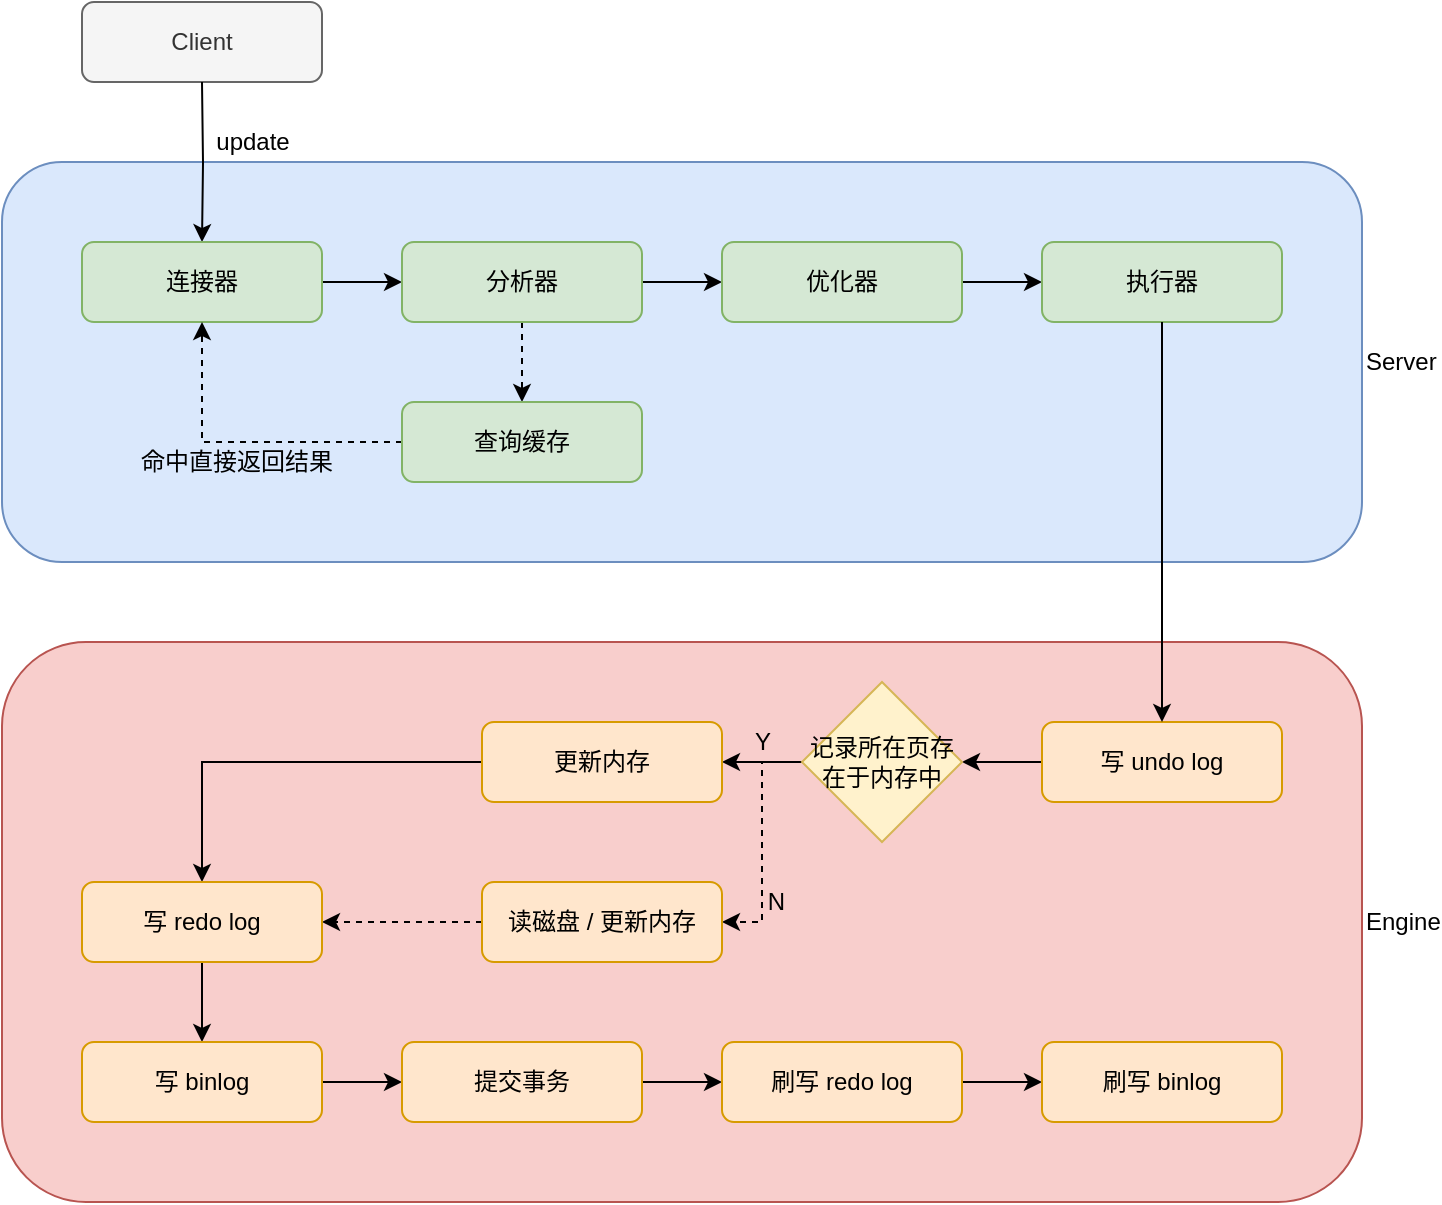 <mxfile version="12.4.2" type="device" pages="1"><diagram id="Cn5OStMrkCAOweUIpFYz" name="第 1 页"><mxGraphModel dx="1106" dy="822" grid="1" gridSize="10" guides="1" tooltips="1" connect="1" arrows="1" fold="1" page="1" pageScale="1" pageWidth="827" pageHeight="1169" math="0" shadow="0"><root><mxCell id="0"/><mxCell id="1" parent="0"/><mxCell id="39hgLxMKJOThyxi6uKop-1" value="Client" style="rounded=1;whiteSpace=wrap;html=1;labelPosition=center;verticalLabelPosition=middle;align=center;verticalAlign=middle;fillColor=#f5f5f5;strokeColor=#666666;fontColor=#333333;" vertex="1" parent="1"><mxGeometry x="80" y="40" width="120" height="40" as="geometry"/></mxCell><mxCell id="39hgLxMKJOThyxi6uKop-2" value="Server" style="rounded=1;whiteSpace=wrap;html=1;labelPosition=right;verticalLabelPosition=middle;align=left;verticalAlign=middle;fillColor=#dae8fc;strokeColor=#6c8ebf;" vertex="1" parent="1"><mxGeometry x="40" y="120" width="680" height="200" as="geometry"/></mxCell><mxCell id="39hgLxMKJOThyxi6uKop-6" style="edgeStyle=orthogonalEdgeStyle;rounded=0;orthogonalLoop=1;jettySize=auto;html=1;" edge="1" parent="1" target="39hgLxMKJOThyxi6uKop-5"><mxGeometry relative="1" as="geometry"><mxPoint x="140" y="80" as="sourcePoint"/></mxGeometry></mxCell><mxCell id="39hgLxMKJOThyxi6uKop-8" style="edgeStyle=orthogonalEdgeStyle;rounded=0;orthogonalLoop=1;jettySize=auto;html=1;entryX=0;entryY=0.5;entryDx=0;entryDy=0;" edge="1" parent="1" source="39hgLxMKJOThyxi6uKop-5" target="39hgLxMKJOThyxi6uKop-7"><mxGeometry relative="1" as="geometry"/></mxCell><mxCell id="39hgLxMKJOThyxi6uKop-5" value="连接器" style="rounded=1;whiteSpace=wrap;html=1;fillColor=#d5e8d4;strokeColor=#82b366;" vertex="1" parent="1"><mxGeometry x="80" y="160" width="120" height="40" as="geometry"/></mxCell><mxCell id="39hgLxMKJOThyxi6uKop-10" style="edgeStyle=orthogonalEdgeStyle;rounded=0;orthogonalLoop=1;jettySize=auto;html=1;entryX=0;entryY=0.5;entryDx=0;entryDy=0;" edge="1" parent="1" source="39hgLxMKJOThyxi6uKop-7" target="39hgLxMKJOThyxi6uKop-9"><mxGeometry relative="1" as="geometry"/></mxCell><mxCell id="39hgLxMKJOThyxi6uKop-14" style="edgeStyle=orthogonalEdgeStyle;rounded=0;orthogonalLoop=1;jettySize=auto;html=1;dashed=1;" edge="1" parent="1" source="39hgLxMKJOThyxi6uKop-7" target="39hgLxMKJOThyxi6uKop-13"><mxGeometry relative="1" as="geometry"/></mxCell><mxCell id="39hgLxMKJOThyxi6uKop-7" value="分析器" style="rounded=1;whiteSpace=wrap;html=1;fillColor=#d5e8d4;strokeColor=#82b366;" vertex="1" parent="1"><mxGeometry x="240" y="160" width="120" height="40" as="geometry"/></mxCell><mxCell id="39hgLxMKJOThyxi6uKop-12" style="edgeStyle=orthogonalEdgeStyle;rounded=0;orthogonalLoop=1;jettySize=auto;html=1;" edge="1" parent="1" source="39hgLxMKJOThyxi6uKop-9" target="39hgLxMKJOThyxi6uKop-11"><mxGeometry relative="1" as="geometry"/></mxCell><mxCell id="39hgLxMKJOThyxi6uKop-9" value="优化器" style="rounded=1;whiteSpace=wrap;html=1;fillColor=#d5e8d4;strokeColor=#82b366;" vertex="1" parent="1"><mxGeometry x="400" y="160" width="120" height="40" as="geometry"/></mxCell><mxCell id="39hgLxMKJOThyxi6uKop-11" value="执行器" style="rounded=1;whiteSpace=wrap;html=1;fillColor=#d5e8d4;strokeColor=#82b366;" vertex="1" parent="1"><mxGeometry x="560" y="160" width="120" height="40" as="geometry"/></mxCell><mxCell id="39hgLxMKJOThyxi6uKop-15" style="edgeStyle=orthogonalEdgeStyle;rounded=0;orthogonalLoop=1;jettySize=auto;html=1;entryX=0.5;entryY=1;entryDx=0;entryDy=0;dashed=1;" edge="1" parent="1" source="39hgLxMKJOThyxi6uKop-13" target="39hgLxMKJOThyxi6uKop-5"><mxGeometry relative="1" as="geometry"/></mxCell><mxCell id="39hgLxMKJOThyxi6uKop-13" value="查询缓存" style="rounded=1;whiteSpace=wrap;html=1;fillColor=#d5e8d4;strokeColor=#82b366;" vertex="1" parent="1"><mxGeometry x="240" y="240" width="120" height="40" as="geometry"/></mxCell><mxCell id="39hgLxMKJOThyxi6uKop-16" value="命中直接返回结果" style="text;html=1;align=center;verticalAlign=middle;resizable=0;points=[];;autosize=1;" vertex="1" parent="1"><mxGeometry x="102" y="260" width="110" height="20" as="geometry"/></mxCell><mxCell id="39hgLxMKJOThyxi6uKop-18" value="Engine" style="rounded=1;whiteSpace=wrap;html=1;labelPosition=right;verticalLabelPosition=middle;align=left;verticalAlign=middle;fillColor=#f8cecc;strokeColor=#b85450;" vertex="1" parent="1"><mxGeometry x="40" y="360" width="680" height="280" as="geometry"/></mxCell><mxCell id="39hgLxMKJOThyxi6uKop-23" style="edgeStyle=orthogonalEdgeStyle;rounded=0;orthogonalLoop=1;jettySize=auto;html=1;" edge="1" parent="1" source="39hgLxMKJOThyxi6uKop-19" target="39hgLxMKJOThyxi6uKop-22"><mxGeometry relative="1" as="geometry"/></mxCell><mxCell id="39hgLxMKJOThyxi6uKop-19" value="写 undo log" style="rounded=1;whiteSpace=wrap;html=1;fillColor=#ffe6cc;strokeColor=#d79b00;" vertex="1" parent="1"><mxGeometry x="560" y="400" width="120" height="40" as="geometry"/></mxCell><mxCell id="39hgLxMKJOThyxi6uKop-20" style="edgeStyle=orthogonalEdgeStyle;rounded=0;orthogonalLoop=1;jettySize=auto;html=1;" edge="1" parent="1" source="39hgLxMKJOThyxi6uKop-11" target="39hgLxMKJOThyxi6uKop-19"><mxGeometry relative="1" as="geometry"/></mxCell><mxCell id="39hgLxMKJOThyxi6uKop-25" style="edgeStyle=orthogonalEdgeStyle;rounded=0;orthogonalLoop=1;jettySize=auto;html=1;entryX=1;entryY=0.5;entryDx=0;entryDy=0;" edge="1" parent="1" source="39hgLxMKJOThyxi6uKop-22" target="39hgLxMKJOThyxi6uKop-24"><mxGeometry relative="1" as="geometry"/></mxCell><mxCell id="39hgLxMKJOThyxi6uKop-28" style="edgeStyle=orthogonalEdgeStyle;rounded=0;orthogonalLoop=1;jettySize=auto;html=1;entryX=1;entryY=0.5;entryDx=0;entryDy=0;dashed=1;" edge="1" parent="1" source="39hgLxMKJOThyxi6uKop-22" target="39hgLxMKJOThyxi6uKop-27"><mxGeometry relative="1" as="geometry"/></mxCell><mxCell id="39hgLxMKJOThyxi6uKop-22" value="&lt;span style=&quot;white-space: normal&quot;&gt;记录所在页存在于内存中&lt;/span&gt;" style="rhombus;whiteSpace=wrap;html=1;fillColor=#fff2cc;strokeColor=#d6b656;" vertex="1" parent="1"><mxGeometry x="440" y="380" width="80" height="80" as="geometry"/></mxCell><mxCell id="39hgLxMKJOThyxi6uKop-31" style="edgeStyle=orthogonalEdgeStyle;rounded=0;orthogonalLoop=1;jettySize=auto;html=1;" edge="1" parent="1" source="39hgLxMKJOThyxi6uKop-24" target="39hgLxMKJOThyxi6uKop-30"><mxGeometry relative="1" as="geometry"/></mxCell><mxCell id="39hgLxMKJOThyxi6uKop-24" value="更新内存" style="rounded=1;whiteSpace=wrap;html=1;fillColor=#ffe6cc;strokeColor=#d79b00;" vertex="1" parent="1"><mxGeometry x="280" y="400" width="120" height="40" as="geometry"/></mxCell><mxCell id="39hgLxMKJOThyxi6uKop-26" value="Y" style="text;html=1;align=center;verticalAlign=middle;resizable=0;points=[];;autosize=1;" vertex="1" parent="1"><mxGeometry x="410" y="400" width="20" height="20" as="geometry"/></mxCell><mxCell id="39hgLxMKJOThyxi6uKop-32" style="edgeStyle=orthogonalEdgeStyle;rounded=0;orthogonalLoop=1;jettySize=auto;html=1;dashed=1;" edge="1" parent="1" source="39hgLxMKJOThyxi6uKop-27" target="39hgLxMKJOThyxi6uKop-30"><mxGeometry relative="1" as="geometry"/></mxCell><mxCell id="39hgLxMKJOThyxi6uKop-27" value="读磁盘 / 更新内存" style="rounded=1;whiteSpace=wrap;html=1;fillColor=#ffe6cc;strokeColor=#d79b00;" vertex="1" parent="1"><mxGeometry x="280" y="480" width="120" height="40" as="geometry"/></mxCell><mxCell id="39hgLxMKJOThyxi6uKop-29" value="&amp;nbsp;N" style="text;html=1;align=center;verticalAlign=middle;resizable=0;points=[];;autosize=1;" vertex="1" parent="1"><mxGeometry x="410" y="480" width="30" height="20" as="geometry"/></mxCell><mxCell id="39hgLxMKJOThyxi6uKop-34" style="edgeStyle=orthogonalEdgeStyle;rounded=0;orthogonalLoop=1;jettySize=auto;html=1;" edge="1" parent="1" source="39hgLxMKJOThyxi6uKop-30" target="39hgLxMKJOThyxi6uKop-33"><mxGeometry relative="1" as="geometry"/></mxCell><mxCell id="39hgLxMKJOThyxi6uKop-30" value="写 redo log" style="rounded=1;whiteSpace=wrap;html=1;fillColor=#ffe6cc;strokeColor=#d79b00;" vertex="1" parent="1"><mxGeometry x="80" y="480" width="120" height="40" as="geometry"/></mxCell><mxCell id="39hgLxMKJOThyxi6uKop-36" style="edgeStyle=orthogonalEdgeStyle;rounded=0;orthogonalLoop=1;jettySize=auto;html=1;entryX=0;entryY=0.5;entryDx=0;entryDy=0;" edge="1" parent="1" source="39hgLxMKJOThyxi6uKop-33" target="39hgLxMKJOThyxi6uKop-35"><mxGeometry relative="1" as="geometry"><Array as="points"><mxPoint x="230" y="580"/><mxPoint x="230" y="580"/></Array></mxGeometry></mxCell><mxCell id="39hgLxMKJOThyxi6uKop-33" value="写 binlog" style="rounded=1;whiteSpace=wrap;html=1;fillColor=#ffe6cc;strokeColor=#d79b00;" vertex="1" parent="1"><mxGeometry x="80" y="560" width="120" height="40" as="geometry"/></mxCell><mxCell id="39hgLxMKJOThyxi6uKop-38" style="edgeStyle=orthogonalEdgeStyle;rounded=0;orthogonalLoop=1;jettySize=auto;html=1;entryX=0;entryY=0.5;entryDx=0;entryDy=0;" edge="1" parent="1" source="39hgLxMKJOThyxi6uKop-35" target="39hgLxMKJOThyxi6uKop-37"><mxGeometry relative="1" as="geometry"/></mxCell><mxCell id="39hgLxMKJOThyxi6uKop-35" value="提交事务" style="rounded=1;whiteSpace=wrap;html=1;fillColor=#ffe6cc;strokeColor=#d79b00;" vertex="1" parent="1"><mxGeometry x="240" y="560" width="120" height="40" as="geometry"/></mxCell><mxCell id="39hgLxMKJOThyxi6uKop-40" style="edgeStyle=orthogonalEdgeStyle;rounded=0;orthogonalLoop=1;jettySize=auto;html=1;" edge="1" parent="1" source="39hgLxMKJOThyxi6uKop-37" target="39hgLxMKJOThyxi6uKop-39"><mxGeometry relative="1" as="geometry"/></mxCell><mxCell id="39hgLxMKJOThyxi6uKop-37" value="刷写 redo log" style="rounded=1;whiteSpace=wrap;html=1;fillColor=#ffe6cc;strokeColor=#d79b00;" vertex="1" parent="1"><mxGeometry x="400" y="560" width="120" height="40" as="geometry"/></mxCell><mxCell id="39hgLxMKJOThyxi6uKop-39" value="刷写 binlog" style="rounded=1;whiteSpace=wrap;html=1;fillColor=#ffe6cc;strokeColor=#d79b00;" vertex="1" parent="1"><mxGeometry x="560" y="560" width="120" height="40" as="geometry"/></mxCell><mxCell id="39hgLxMKJOThyxi6uKop-41" value="update" style="text;html=1;align=center;verticalAlign=middle;resizable=0;points=[];;autosize=1;" vertex="1" parent="1"><mxGeometry x="140" y="100" width="50" height="20" as="geometry"/></mxCell></root></mxGraphModel></diagram></mxfile>